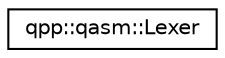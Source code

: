 digraph "Graphical Class Hierarchy"
{
  edge [fontname="Helvetica",fontsize="10",labelfontname="Helvetica",labelfontsize="10"];
  node [fontname="Helvetica",fontsize="10",shape=record];
  rankdir="LR";
  Node0 [label="qpp::qasm::Lexer",height=0.2,width=0.4,color="black", fillcolor="white", style="filled",URL="$classqpp_1_1qasm_1_1_lexer.html",tooltip="openQASM lexer class "];
}
